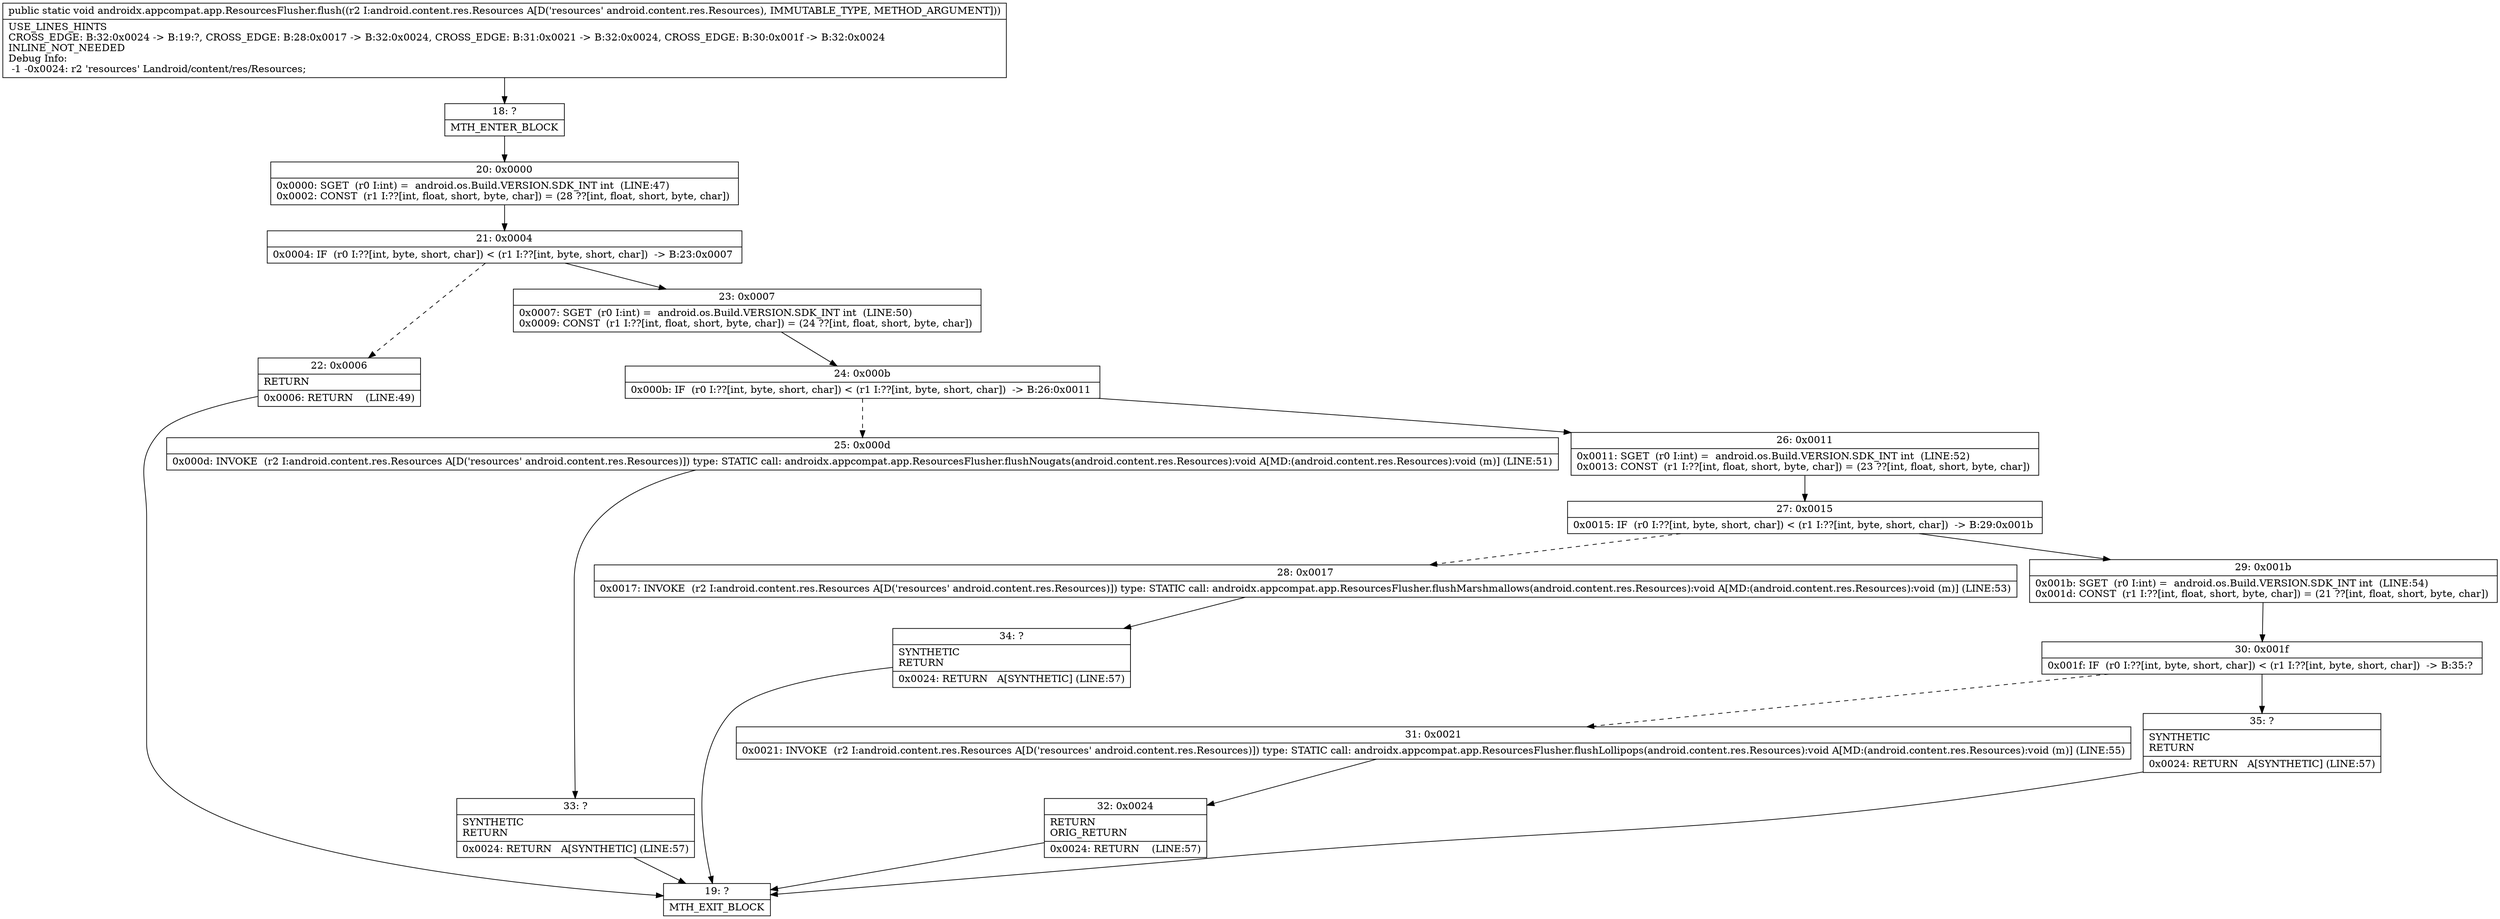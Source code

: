 digraph "CFG forandroidx.appcompat.app.ResourcesFlusher.flush(Landroid\/content\/res\/Resources;)V" {
Node_18 [shape=record,label="{18\:\ ?|MTH_ENTER_BLOCK\l}"];
Node_20 [shape=record,label="{20\:\ 0x0000|0x0000: SGET  (r0 I:int) =  android.os.Build.VERSION.SDK_INT int  (LINE:47)\l0x0002: CONST  (r1 I:??[int, float, short, byte, char]) = (28 ??[int, float, short, byte, char]) \l}"];
Node_21 [shape=record,label="{21\:\ 0x0004|0x0004: IF  (r0 I:??[int, byte, short, char]) \< (r1 I:??[int, byte, short, char])  \-\> B:23:0x0007 \l}"];
Node_22 [shape=record,label="{22\:\ 0x0006|RETURN\l|0x0006: RETURN    (LINE:49)\l}"];
Node_19 [shape=record,label="{19\:\ ?|MTH_EXIT_BLOCK\l}"];
Node_23 [shape=record,label="{23\:\ 0x0007|0x0007: SGET  (r0 I:int) =  android.os.Build.VERSION.SDK_INT int  (LINE:50)\l0x0009: CONST  (r1 I:??[int, float, short, byte, char]) = (24 ??[int, float, short, byte, char]) \l}"];
Node_24 [shape=record,label="{24\:\ 0x000b|0x000b: IF  (r0 I:??[int, byte, short, char]) \< (r1 I:??[int, byte, short, char])  \-\> B:26:0x0011 \l}"];
Node_25 [shape=record,label="{25\:\ 0x000d|0x000d: INVOKE  (r2 I:android.content.res.Resources A[D('resources' android.content.res.Resources)]) type: STATIC call: androidx.appcompat.app.ResourcesFlusher.flushNougats(android.content.res.Resources):void A[MD:(android.content.res.Resources):void (m)] (LINE:51)\l}"];
Node_33 [shape=record,label="{33\:\ ?|SYNTHETIC\lRETURN\l|0x0024: RETURN   A[SYNTHETIC] (LINE:57)\l}"];
Node_26 [shape=record,label="{26\:\ 0x0011|0x0011: SGET  (r0 I:int) =  android.os.Build.VERSION.SDK_INT int  (LINE:52)\l0x0013: CONST  (r1 I:??[int, float, short, byte, char]) = (23 ??[int, float, short, byte, char]) \l}"];
Node_27 [shape=record,label="{27\:\ 0x0015|0x0015: IF  (r0 I:??[int, byte, short, char]) \< (r1 I:??[int, byte, short, char])  \-\> B:29:0x001b \l}"];
Node_28 [shape=record,label="{28\:\ 0x0017|0x0017: INVOKE  (r2 I:android.content.res.Resources A[D('resources' android.content.res.Resources)]) type: STATIC call: androidx.appcompat.app.ResourcesFlusher.flushMarshmallows(android.content.res.Resources):void A[MD:(android.content.res.Resources):void (m)] (LINE:53)\l}"];
Node_34 [shape=record,label="{34\:\ ?|SYNTHETIC\lRETURN\l|0x0024: RETURN   A[SYNTHETIC] (LINE:57)\l}"];
Node_29 [shape=record,label="{29\:\ 0x001b|0x001b: SGET  (r0 I:int) =  android.os.Build.VERSION.SDK_INT int  (LINE:54)\l0x001d: CONST  (r1 I:??[int, float, short, byte, char]) = (21 ??[int, float, short, byte, char]) \l}"];
Node_30 [shape=record,label="{30\:\ 0x001f|0x001f: IF  (r0 I:??[int, byte, short, char]) \< (r1 I:??[int, byte, short, char])  \-\> B:35:? \l}"];
Node_31 [shape=record,label="{31\:\ 0x0021|0x0021: INVOKE  (r2 I:android.content.res.Resources A[D('resources' android.content.res.Resources)]) type: STATIC call: androidx.appcompat.app.ResourcesFlusher.flushLollipops(android.content.res.Resources):void A[MD:(android.content.res.Resources):void (m)] (LINE:55)\l}"];
Node_32 [shape=record,label="{32\:\ 0x0024|RETURN\lORIG_RETURN\l|0x0024: RETURN    (LINE:57)\l}"];
Node_35 [shape=record,label="{35\:\ ?|SYNTHETIC\lRETURN\l|0x0024: RETURN   A[SYNTHETIC] (LINE:57)\l}"];
MethodNode[shape=record,label="{public static void androidx.appcompat.app.ResourcesFlusher.flush((r2 I:android.content.res.Resources A[D('resources' android.content.res.Resources), IMMUTABLE_TYPE, METHOD_ARGUMENT]))  | USE_LINES_HINTS\lCROSS_EDGE: B:32:0x0024 \-\> B:19:?, CROSS_EDGE: B:28:0x0017 \-\> B:32:0x0024, CROSS_EDGE: B:31:0x0021 \-\> B:32:0x0024, CROSS_EDGE: B:30:0x001f \-\> B:32:0x0024\lINLINE_NOT_NEEDED\lDebug Info:\l  \-1 \-0x0024: r2 'resources' Landroid\/content\/res\/Resources;\l}"];
MethodNode -> Node_18;Node_18 -> Node_20;
Node_20 -> Node_21;
Node_21 -> Node_22[style=dashed];
Node_21 -> Node_23;
Node_22 -> Node_19;
Node_23 -> Node_24;
Node_24 -> Node_25[style=dashed];
Node_24 -> Node_26;
Node_25 -> Node_33;
Node_33 -> Node_19;
Node_26 -> Node_27;
Node_27 -> Node_28[style=dashed];
Node_27 -> Node_29;
Node_28 -> Node_34;
Node_34 -> Node_19;
Node_29 -> Node_30;
Node_30 -> Node_31[style=dashed];
Node_30 -> Node_35;
Node_31 -> Node_32;
Node_32 -> Node_19;
Node_35 -> Node_19;
}

